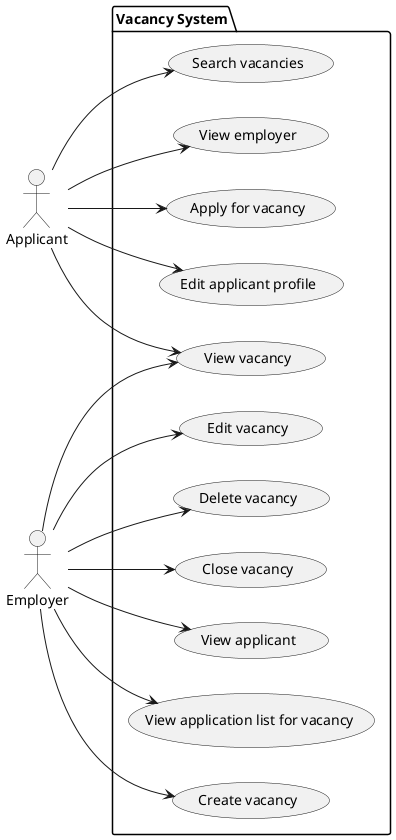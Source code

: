 @startuml
left to right direction

actor Applicant as a
actor Employer  as e

package "Vacancy System" {
  usecase "Create vacancy"      as cv
  usecase "Edit vacancy"        as ev
  usecase "Delete vacancy"      as dv
  usecase "Close vacancy"       as clv
  usecase "View vacancy"        as vv

  usecase "Edit applicant profile" as ep
  usecase "Search vacancies"    as sv
  usecase "Apply for vacancy"   as afv

  usecase "View application list for vacancy" as vapps
  usecase "View applicant" as vap
  usecase "View employer" as vep
}

e --> cv
e --> ev
e --> dv
e --> vv
e --> clv

a --> vv
a -> ep
a --> afv
a -> sv

a -> vep
e -> vap

e -> vapps


@enduml
